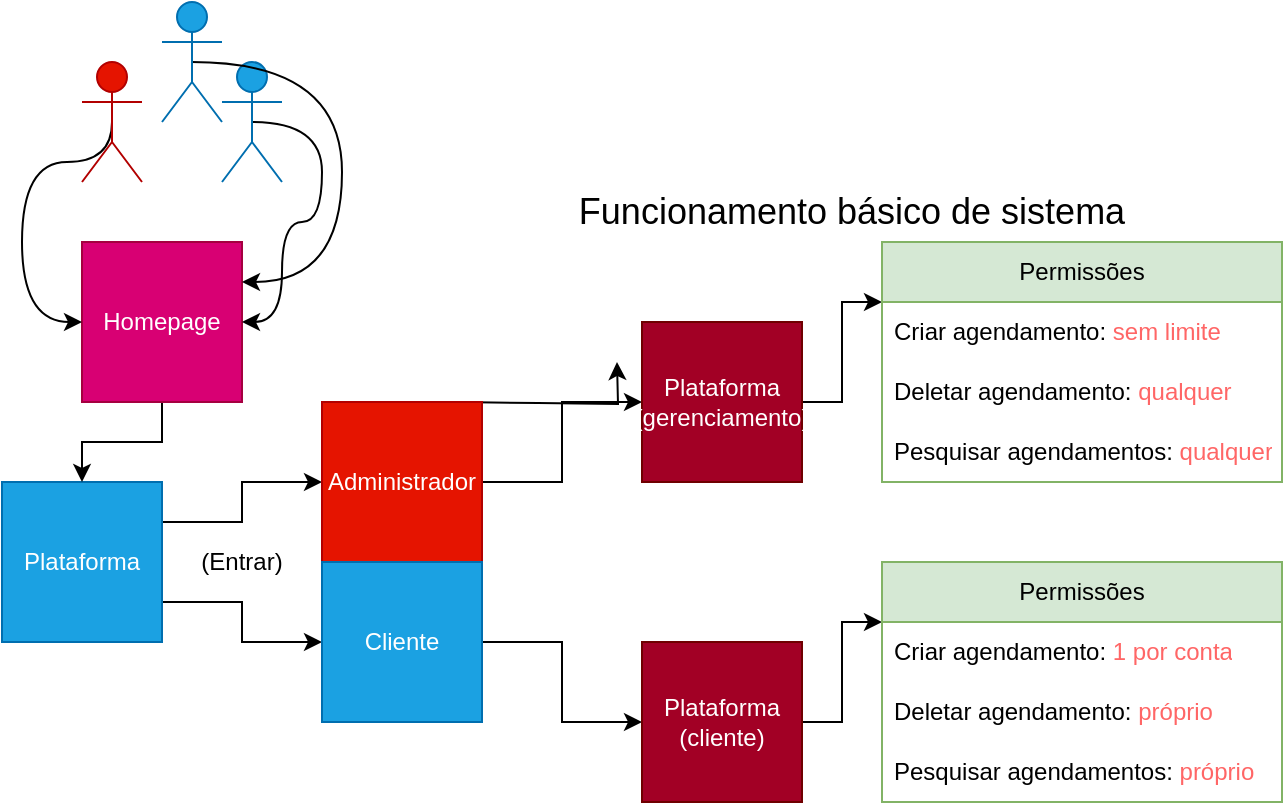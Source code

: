 <mxfile version="24.7.6" pages="3">
  <diagram id="KSlai-0bCWbzieldwt5Y" name="Sistema básico">
    <mxGraphModel dx="880" dy="500" grid="1" gridSize="10" guides="1" tooltips="1" connect="1" arrows="1" fold="1" page="1" pageScale="1" pageWidth="850" pageHeight="1100" math="0" shadow="0">
      <root>
        <mxCell id="0" />
        <mxCell id="1" parent="0" />
        <mxCell id="LdC9OCB9tAdvN-OjRd1j-1" style="edgeStyle=orthogonalEdgeStyle;rounded=0;orthogonalLoop=1;jettySize=auto;html=1;exitX=1;exitY=0.25;exitDx=0;exitDy=0;entryX=0;entryY=0.5;entryDx=0;entryDy=0;" parent="1" edge="1">
          <mxGeometry relative="1" as="geometry">
            <mxPoint x="267.5" y="240" as="sourcePoint" />
            <mxPoint x="347.5" y="220" as="targetPoint" />
          </mxGeometry>
        </mxCell>
        <mxCell id="LdC9OCB9tAdvN-OjRd1j-2" style="edgeStyle=orthogonalEdgeStyle;rounded=0;orthogonalLoop=1;jettySize=auto;html=1;exitX=1;exitY=0.75;exitDx=0;exitDy=0;entryX=0;entryY=0.5;entryDx=0;entryDy=0;" parent="1" source="LdC9OCB9tAdvN-OjRd1j-4" target="LdC9OCB9tAdvN-OjRd1j-8" edge="1">
          <mxGeometry relative="1" as="geometry" />
        </mxCell>
        <mxCell id="LdC9OCB9tAdvN-OjRd1j-3" style="edgeStyle=orthogonalEdgeStyle;rounded=0;orthogonalLoop=1;jettySize=auto;html=1;exitX=1;exitY=0.25;exitDx=0;exitDy=0;entryX=0;entryY=0.5;entryDx=0;entryDy=0;" parent="1" source="LdC9OCB9tAdvN-OjRd1j-4" target="LdC9OCB9tAdvN-OjRd1j-6" edge="1">
          <mxGeometry relative="1" as="geometry" />
        </mxCell>
        <mxCell id="LdC9OCB9tAdvN-OjRd1j-4" value="Plataforma" style="whiteSpace=wrap;html=1;aspect=fixed;fillColor=#1ba1e2;strokeColor=#006EAF;fontColor=#ffffff;" parent="1" vertex="1">
          <mxGeometry x="40" y="280" width="80" height="80" as="geometry" />
        </mxCell>
        <mxCell id="LdC9OCB9tAdvN-OjRd1j-5" style="edgeStyle=orthogonalEdgeStyle;rounded=0;orthogonalLoop=1;jettySize=auto;html=1;exitX=1;exitY=0.5;exitDx=0;exitDy=0;entryX=0;entryY=0.5;entryDx=0;entryDy=0;" parent="1" source="LdC9OCB9tAdvN-OjRd1j-6" target="LdC9OCB9tAdvN-OjRd1j-10" edge="1">
          <mxGeometry relative="1" as="geometry" />
        </mxCell>
        <mxCell id="LdC9OCB9tAdvN-OjRd1j-6" value="Administrador" style="whiteSpace=wrap;html=1;aspect=fixed;fillColor=#e51400;strokeColor=#B20000;fontColor=#ffffff;" parent="1" vertex="1">
          <mxGeometry x="200" y="240" width="80" height="80" as="geometry" />
        </mxCell>
        <mxCell id="LdC9OCB9tAdvN-OjRd1j-7" style="edgeStyle=orthogonalEdgeStyle;rounded=0;orthogonalLoop=1;jettySize=auto;html=1;exitX=1;exitY=0.5;exitDx=0;exitDy=0;entryX=0;entryY=0.5;entryDx=0;entryDy=0;" parent="1" source="LdC9OCB9tAdvN-OjRd1j-8" target="LdC9OCB9tAdvN-OjRd1j-14" edge="1">
          <mxGeometry relative="1" as="geometry" />
        </mxCell>
        <mxCell id="LdC9OCB9tAdvN-OjRd1j-8" value="Cliente" style="whiteSpace=wrap;html=1;aspect=fixed;fillColor=#1ba1e2;strokeColor=#006EAF;fontColor=#ffffff;" parent="1" vertex="1">
          <mxGeometry x="200" y="320" width="80" height="80" as="geometry" />
        </mxCell>
        <mxCell id="LdC9OCB9tAdvN-OjRd1j-9" style="edgeStyle=orthogonalEdgeStyle;rounded=0;orthogonalLoop=1;jettySize=auto;html=1;exitX=1;exitY=0.5;exitDx=0;exitDy=0;entryX=0;entryY=0.25;entryDx=0;entryDy=0;" parent="1" source="LdC9OCB9tAdvN-OjRd1j-10" target="LdC9OCB9tAdvN-OjRd1j-19" edge="1">
          <mxGeometry relative="1" as="geometry" />
        </mxCell>
        <mxCell id="LdC9OCB9tAdvN-OjRd1j-10" value="Plataforma (gerenciamento)" style="whiteSpace=wrap;html=1;aspect=fixed;fillColor=#a20025;strokeColor=#6F0000;fontColor=#ffffff;" parent="1" vertex="1">
          <mxGeometry x="360" y="200" width="80" height="80" as="geometry" />
        </mxCell>
        <mxCell id="LdC9OCB9tAdvN-OjRd1j-11" style="edgeStyle=orthogonalEdgeStyle;rounded=0;orthogonalLoop=1;jettySize=auto;html=1;exitX=0.5;exitY=1;exitDx=0;exitDy=0;entryX=0.5;entryY=0;entryDx=0;entryDy=0;" parent="1" source="LdC9OCB9tAdvN-OjRd1j-12" target="LdC9OCB9tAdvN-OjRd1j-4" edge="1">
          <mxGeometry relative="1" as="geometry" />
        </mxCell>
        <mxCell id="LdC9OCB9tAdvN-OjRd1j-12" value="Homepage" style="whiteSpace=wrap;html=1;aspect=fixed;fillColor=#d80073;strokeColor=#A50040;fontColor=#ffffff;" parent="1" vertex="1">
          <mxGeometry x="80" y="160" width="80" height="80" as="geometry" />
        </mxCell>
        <mxCell id="LdC9OCB9tAdvN-OjRd1j-13" style="edgeStyle=orthogonalEdgeStyle;rounded=0;orthogonalLoop=1;jettySize=auto;html=1;exitX=1;exitY=0.5;exitDx=0;exitDy=0;entryX=0;entryY=0.25;entryDx=0;entryDy=0;" parent="1" source="LdC9OCB9tAdvN-OjRd1j-14" target="LdC9OCB9tAdvN-OjRd1j-15" edge="1">
          <mxGeometry relative="1" as="geometry" />
        </mxCell>
        <mxCell id="LdC9OCB9tAdvN-OjRd1j-14" value="Plataforma&lt;div&gt;(cliente)&lt;/div&gt;" style="whiteSpace=wrap;html=1;aspect=fixed;fillColor=#a20025;strokeColor=#6F0000;fontColor=#ffffff;" parent="1" vertex="1">
          <mxGeometry x="360" y="360" width="80" height="80" as="geometry" />
        </mxCell>
        <mxCell id="LdC9OCB9tAdvN-OjRd1j-15" value="Permissões" style="swimlane;fontStyle=0;childLayout=stackLayout;horizontal=1;startSize=30;horizontalStack=0;resizeParent=1;resizeParentMax=0;resizeLast=0;collapsible=1;marginBottom=0;whiteSpace=wrap;html=1;fillColor=#d5e8d4;strokeColor=#82b366;" parent="1" vertex="1">
          <mxGeometry x="480" y="320" width="200" height="120" as="geometry" />
        </mxCell>
        <mxCell id="LdC9OCB9tAdvN-OjRd1j-16" value="Criar agendamento: &lt;font color=&quot;#ff6666&quot;&gt;1 por conta&lt;/font&gt;" style="text;strokeColor=none;fillColor=none;align=left;verticalAlign=middle;spacingLeft=4;spacingRight=4;overflow=hidden;points=[[0,0.5],[1,0.5]];portConstraint=eastwest;rotatable=0;whiteSpace=wrap;html=1;" parent="LdC9OCB9tAdvN-OjRd1j-15" vertex="1">
          <mxGeometry y="30" width="200" height="30" as="geometry" />
        </mxCell>
        <mxCell id="LdC9OCB9tAdvN-OjRd1j-17" value="Deletar agendamento: &lt;font color=&quot;#ff6666&quot;&gt;próprio&lt;/font&gt;" style="text;strokeColor=none;fillColor=none;align=left;verticalAlign=middle;spacingLeft=4;spacingRight=4;overflow=hidden;points=[[0,0.5],[1,0.5]];portConstraint=eastwest;rotatable=0;whiteSpace=wrap;html=1;" parent="LdC9OCB9tAdvN-OjRd1j-15" vertex="1">
          <mxGeometry y="60" width="200" height="30" as="geometry" />
        </mxCell>
        <mxCell id="LdC9OCB9tAdvN-OjRd1j-18" value="Pesquisar agendamentos: &lt;font color=&quot;#ff6666&quot;&gt;próprio&lt;/font&gt;" style="text;strokeColor=none;fillColor=none;align=left;verticalAlign=middle;spacingLeft=4;spacingRight=4;overflow=hidden;points=[[0,0.5],[1,0.5]];portConstraint=eastwest;rotatable=0;whiteSpace=wrap;html=1;" parent="LdC9OCB9tAdvN-OjRd1j-15" vertex="1">
          <mxGeometry y="90" width="200" height="30" as="geometry" />
        </mxCell>
        <mxCell id="LdC9OCB9tAdvN-OjRd1j-19" value="Permissões" style="swimlane;fontStyle=0;childLayout=stackLayout;horizontal=1;startSize=30;horizontalStack=0;resizeParent=1;resizeParentMax=0;resizeLast=0;collapsible=1;marginBottom=0;whiteSpace=wrap;html=1;fillColor=#d5e8d4;strokeColor=#82b366;" parent="1" vertex="1">
          <mxGeometry x="480" y="160" width="200" height="120" as="geometry" />
        </mxCell>
        <mxCell id="LdC9OCB9tAdvN-OjRd1j-20" value="Criar agendamento: &lt;font color=&quot;#ff6666&quot;&gt;sem limite&lt;/font&gt;" style="text;strokeColor=none;fillColor=none;align=left;verticalAlign=middle;spacingLeft=4;spacingRight=4;overflow=hidden;points=[[0,0.5],[1,0.5]];portConstraint=eastwest;rotatable=0;whiteSpace=wrap;html=1;" parent="LdC9OCB9tAdvN-OjRd1j-19" vertex="1">
          <mxGeometry y="30" width="200" height="30" as="geometry" />
        </mxCell>
        <mxCell id="LdC9OCB9tAdvN-OjRd1j-21" value="Deletar agendamento: &lt;font color=&quot;#ff6666&quot;&gt;qualquer&lt;/font&gt;" style="text;strokeColor=none;fillColor=none;align=left;verticalAlign=middle;spacingLeft=4;spacingRight=4;overflow=hidden;points=[[0,0.5],[1,0.5]];portConstraint=eastwest;rotatable=0;whiteSpace=wrap;html=1;" parent="LdC9OCB9tAdvN-OjRd1j-19" vertex="1">
          <mxGeometry y="60" width="200" height="30" as="geometry" />
        </mxCell>
        <mxCell id="LdC9OCB9tAdvN-OjRd1j-22" value="Pesquisar agendamentos: &lt;font color=&quot;#ff6666&quot;&gt;qualquer&lt;/font&gt;" style="text;strokeColor=none;fillColor=none;align=left;verticalAlign=middle;spacingLeft=4;spacingRight=4;overflow=hidden;points=[[0,0.5],[1,0.5]];portConstraint=eastwest;rotatable=0;whiteSpace=wrap;html=1;" parent="LdC9OCB9tAdvN-OjRd1j-19" vertex="1">
          <mxGeometry y="90" width="200" height="30" as="geometry" />
        </mxCell>
        <mxCell id="LdC9OCB9tAdvN-OjRd1j-23" value="&lt;font style=&quot;font-size: 18px;&quot;&gt;Funcionamento básico de sistema&lt;/font&gt;" style="text;html=1;align=center;verticalAlign=middle;whiteSpace=wrap;rounded=0;" parent="1" vertex="1">
          <mxGeometry x="305" y="130" width="320" height="30" as="geometry" />
        </mxCell>
        <mxCell id="LdC9OCB9tAdvN-OjRd1j-24" style="edgeStyle=orthogonalEdgeStyle;rounded=0;orthogonalLoop=1;jettySize=auto;html=1;exitX=0.5;exitY=0.5;exitDx=0;exitDy=0;exitPerimeter=0;entryX=1;entryY=0.5;entryDx=0;entryDy=0;strokeColor=none;curved=1;" parent="1" source="LdC9OCB9tAdvN-OjRd1j-26" target="LdC9OCB9tAdvN-OjRd1j-12" edge="1">
          <mxGeometry relative="1" as="geometry" />
        </mxCell>
        <mxCell id="LdC9OCB9tAdvN-OjRd1j-25" style="edgeStyle=orthogonalEdgeStyle;rounded=0;orthogonalLoop=1;jettySize=auto;html=1;exitX=0.5;exitY=0.5;exitDx=0;exitDy=0;exitPerimeter=0;entryX=1;entryY=0.5;entryDx=0;entryDy=0;curved=1;" parent="1" source="LdC9OCB9tAdvN-OjRd1j-26" target="LdC9OCB9tAdvN-OjRd1j-12" edge="1">
          <mxGeometry relative="1" as="geometry">
            <Array as="points">
              <mxPoint x="200" y="100" />
              <mxPoint x="200" y="150" />
              <mxPoint x="180" y="150" />
              <mxPoint x="180" y="200" />
            </Array>
          </mxGeometry>
        </mxCell>
        <mxCell id="LdC9OCB9tAdvN-OjRd1j-26" value="Cliente" style="shape=umlActor;verticalLabelPosition=bottom;verticalAlign=top;html=1;outlineConnect=0;fillColor=#1ba1e2;strokeColor=#006EAF;fontColor=#ffffff;" parent="1" vertex="1">
          <mxGeometry x="150" y="70" width="30" height="60" as="geometry" />
        </mxCell>
        <mxCell id="LdC9OCB9tAdvN-OjRd1j-27" style="edgeStyle=orthogonalEdgeStyle;rounded=0;orthogonalLoop=1;jettySize=auto;html=1;exitX=0.5;exitY=0.5;exitDx=0;exitDy=0;exitPerimeter=0;entryX=0;entryY=0.5;entryDx=0;entryDy=0;curved=1;" parent="1" source="LdC9OCB9tAdvN-OjRd1j-28" target="LdC9OCB9tAdvN-OjRd1j-12" edge="1">
          <mxGeometry relative="1" as="geometry">
            <Array as="points">
              <mxPoint x="95" y="120" />
              <mxPoint x="50" y="120" />
              <mxPoint x="50" y="200" />
            </Array>
          </mxGeometry>
        </mxCell>
        <mxCell id="LdC9OCB9tAdvN-OjRd1j-28" value="Administrador" style="shape=umlActor;verticalLabelPosition=bottom;verticalAlign=top;html=1;outlineConnect=0;fillColor=#e51400;strokeColor=#B20000;fontColor=#ffffff;" parent="1" vertex="1">
          <mxGeometry x="80" y="70" width="30" height="60" as="geometry" />
        </mxCell>
        <mxCell id="LdC9OCB9tAdvN-OjRd1j-29" style="edgeStyle=orthogonalEdgeStyle;rounded=0;orthogonalLoop=1;jettySize=auto;html=1;exitX=0.5;exitY=0.5;exitDx=0;exitDy=0;exitPerimeter=0;entryX=1;entryY=0.25;entryDx=0;entryDy=0;curved=1;" parent="1" source="LdC9OCB9tAdvN-OjRd1j-30" target="LdC9OCB9tAdvN-OjRd1j-12" edge="1">
          <mxGeometry relative="1" as="geometry">
            <Array as="points">
              <mxPoint x="210" y="70" />
              <mxPoint x="210" y="180" />
            </Array>
          </mxGeometry>
        </mxCell>
        <mxCell id="LdC9OCB9tAdvN-OjRd1j-30" value="Cliente" style="shape=umlActor;verticalLabelPosition=bottom;verticalAlign=top;html=1;outlineConnect=0;fillColor=#1ba1e2;strokeColor=#006EAF;fontColor=#ffffff;" parent="1" vertex="1">
          <mxGeometry x="120" y="40" width="30" height="60" as="geometry" />
        </mxCell>
        <mxCell id="LdC9OCB9tAdvN-OjRd1j-31" value="(Entrar)" style="text;html=1;align=center;verticalAlign=middle;whiteSpace=wrap;rounded=0;" parent="1" vertex="1">
          <mxGeometry x="130" y="305" width="60" height="30" as="geometry" />
        </mxCell>
      </root>
    </mxGraphModel>
  </diagram>
  <diagram name="Cliente" id="2M44Bz8UGk6qDKzF_dQ0">
    <mxGraphModel dx="880" dy="500" grid="1" gridSize="10" guides="1" tooltips="1" connect="1" arrows="1" fold="1" page="1" pageScale="1" pageWidth="850" pageHeight="1100" math="0" shadow="0">
      <root>
        <mxCell id="0" />
        <mxCell id="1" parent="0" />
        <mxCell id="LylX9zbcLAFgVE6ZFsXF-1" value="Cliente (entidade genérica)" style="swimlane;fontStyle=0;childLayout=stackLayout;horizontal=1;startSize=30;horizontalStack=0;resizeParent=1;resizeParentMax=0;resizeLast=0;collapsible=1;marginBottom=0;whiteSpace=wrap;html=1;fillColor=#1ba1e2;strokeColor=#006EAF;fontColor=#ffffff;" parent="1" vertex="1">
          <mxGeometry x="80" y="40" width="160" height="120" as="geometry">
            <mxRectangle x="80" y="40" width="180" height="30" as="alternateBounds" />
          </mxGeometry>
        </mxCell>
        <mxCell id="LylX9zbcLAFgVE6ZFsXF-2" value="id: &lt;i style=&quot;&quot;&gt;&lt;font color=&quot;#ff8000&quot;&gt;tipagem própria de sistema&lt;/font&gt;&lt;/i&gt;" style="text;strokeColor=none;fillColor=none;align=left;verticalAlign=middle;spacingLeft=4;spacingRight=4;overflow=hidden;points=[[0,0.5],[1,0.5]];portConstraint=eastwest;rotatable=0;whiteSpace=wrap;html=1;" parent="LylX9zbcLAFgVE6ZFsXF-1" vertex="1">
          <mxGeometry y="30" width="160" height="30" as="geometry" />
        </mxCell>
        <mxCell id="LylX9zbcLAFgVE6ZFsXF-3" value="nome: &lt;font color=&quot;#00cc00&quot;&gt;String&lt;/font&gt;" style="text;strokeColor=none;fillColor=none;align=left;verticalAlign=middle;spacingLeft=4;spacingRight=4;overflow=hidden;points=[[0,0.5],[1,0.5]];portConstraint=eastwest;rotatable=0;whiteSpace=wrap;html=1;" parent="LylX9zbcLAFgVE6ZFsXF-1" vertex="1">
          <mxGeometry y="60" width="160" height="30" as="geometry" />
        </mxCell>
        <mxCell id="LylX9zbcLAFgVE6ZFsXF-9" value="email: &lt;font color=&quot;#00cc00&quot;&gt;String&lt;/font&gt;" style="text;strokeColor=none;fillColor=none;align=left;verticalAlign=middle;spacingLeft=4;spacingRight=4;overflow=hidden;points=[[0,0.5],[1,0.5]];portConstraint=eastwest;rotatable=0;whiteSpace=wrap;html=1;" parent="LylX9zbcLAFgVE6ZFsXF-1" vertex="1">
          <mxGeometry y="90" width="160" height="30" as="geometry" />
        </mxCell>
        <mxCell id="LylX9zbcLAFgVE6ZFsXF-7" value="&lt;h1 style=&quot;margin-top: 0px;&quot;&gt;&lt;span style=&quot;background-color: initial;&quot;&gt;&lt;font style=&quot;font-size: 24px;&quot;&gt;Cliente&lt;/font&gt;&lt;/span&gt;&lt;/h1&gt;&lt;div style=&quot;&quot;&gt;&lt;font style=&quot;font-size: 18px;&quot;&gt;Entidade com&amp;nbsp;&lt;font color=&quot;#ff8000&quot;&gt;&lt;font style=&quot;font-size: 18px;&quot;&gt;id&lt;/font&gt;&amp;nbsp;&lt;/font&gt;vinculado a outra tabela independente&amp;nbsp;&lt;/font&gt;&lt;font style=&quot;font-size: 14px;&quot;&gt;&lt;i&gt;(ou qualquer tipo de armazenamento específico como outra entidade)&lt;/i&gt;&lt;/font&gt;&lt;font style=&quot;font-size: 15px;&quot;&gt; &lt;/font&gt;&lt;font style=&quot;font-size: 18px;&quot;&gt;que contém&lt;/font&gt;&lt;/div&gt;" style="text;html=1;whiteSpace=wrap;overflow=hidden;rounded=0;" parent="1" vertex="1">
          <mxGeometry x="280" y="40" width="340" height="210" as="geometry" />
        </mxCell>
        <mxCell id="LylX9zbcLAFgVE6ZFsXF-8" value="" style="shape=umlActor;verticalLabelPosition=bottom;verticalAlign=top;html=1;outlineConnect=0;fillColor=#1ba1e2;strokeColor=#006EAF;fontColor=#ffffff;" parent="1" vertex="1">
          <mxGeometry x="20" y="55" width="30" height="60" as="geometry" />
        </mxCell>
      </root>
    </mxGraphModel>
  </diagram>
  <diagram id="1Een7BtDL1kP3a1VA70e" name="Horário">
    <mxGraphModel dx="880" dy="500" grid="1" gridSize="10" guides="1" tooltips="1" connect="1" arrows="1" fold="1" page="1" pageScale="1" pageWidth="850" pageHeight="1100" math="0" shadow="0">
      <root>
        <mxCell id="0" />
        <mxCell id="1" parent="0" />
        <mxCell id="fGEmDVrY2mE-6M2TTzy3-1" value="Horário" style="swimlane;fontStyle=0;childLayout=stackLayout;horizontal=1;startSize=30;horizontalStack=0;resizeParent=1;resizeParentMax=0;resizeLast=0;collapsible=1;marginBottom=0;whiteSpace=wrap;html=1;fillColor=#6a00ff;strokeColor=#3700CC;fontColor=#ffffff;" parent="1" vertex="1">
          <mxGeometry x="80" y="40" width="140" height="90" as="geometry" />
        </mxCell>
        <mxCell id="fGEmDVrY2mE-6M2TTzy3-3" value="dataCadastro: &lt;font color=&quot;#ffb570&quot;&gt;Date&lt;/font&gt;" style="text;strokeColor=none;fillColor=none;align=left;verticalAlign=middle;spacingLeft=4;spacingRight=4;overflow=hidden;points=[[0,0.5],[1,0.5]];portConstraint=eastwest;rotatable=0;whiteSpace=wrap;html=1;" parent="fGEmDVrY2mE-6M2TTzy3-1" vertex="1">
          <mxGeometry y="30" width="140" height="30" as="geometry" />
        </mxCell>
        <mxCell id="fGEmDVrY2mE-6M2TTzy3-4" value="Item 2" style="text;strokeColor=none;fillColor=none;align=left;verticalAlign=middle;spacingLeft=4;spacingRight=4;overflow=hidden;points=[[0,0.5],[1,0.5]];portConstraint=eastwest;rotatable=0;whiteSpace=wrap;html=1;" parent="fGEmDVrY2mE-6M2TTzy3-1" vertex="1">
          <mxGeometry y="60" width="140" height="30" as="geometry" />
        </mxCell>
      </root>
    </mxGraphModel>
  </diagram>
</mxfile>
